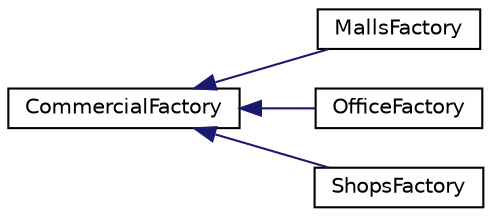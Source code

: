 digraph "Graphical Class Hierarchy"
{
 // LATEX_PDF_SIZE
  edge [fontname="Helvetica",fontsize="10",labelfontname="Helvetica",labelfontsize="10"];
  node [fontname="Helvetica",fontsize="10",shape=record];
  rankdir="LR";
  Node0 [label="CommercialFactory",height=0.2,width=0.4,color="black", fillcolor="white", style="filled",URL="$classCommercialFactory.html",tooltip="Abstract factory class for creating commercial buildings."];
  Node0 -> Node1 [dir="back",color="midnightblue",fontsize="10",style="solid",fontname="Helvetica"];
  Node1 [label="MallsFactory",height=0.2,width=0.4,color="black", fillcolor="white", style="filled",URL="$classMallsFactory.html",tooltip="Factory class for creating Mall buildings."];
  Node0 -> Node2 [dir="back",color="midnightblue",fontsize="10",style="solid",fontname="Helvetica"];
  Node2 [label="OfficeFactory",height=0.2,width=0.4,color="black", fillcolor="white", style="filled",URL="$classOfficeFactory.html",tooltip="Factory class for creating Office buildings."];
  Node0 -> Node3 [dir="back",color="midnightblue",fontsize="10",style="solid",fontname="Helvetica"];
  Node3 [label="ShopsFactory",height=0.2,width=0.4,color="black", fillcolor="white", style="filled",URL="$classShopsFactory.html",tooltip="Factory class for creating shop buildings."];
}
